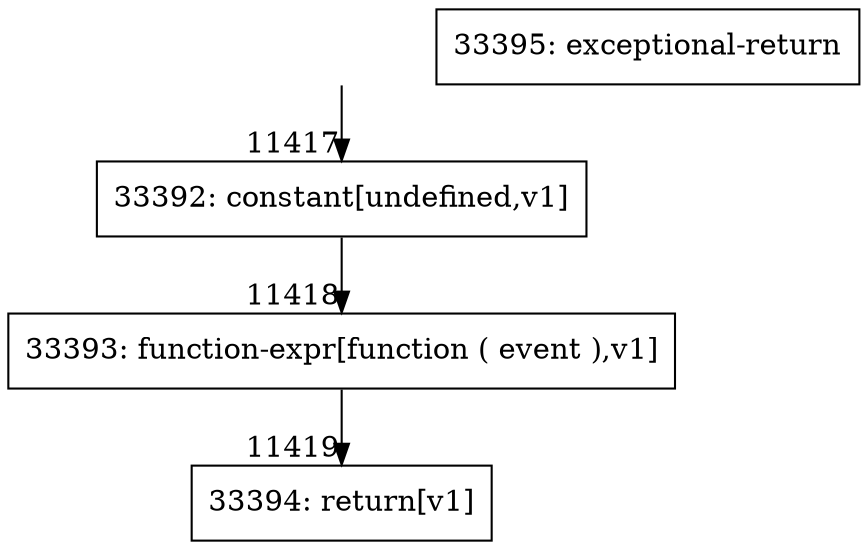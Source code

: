 digraph {
rankdir="TD"
BB_entry849[shape=none,label=""];
BB_entry849 -> BB11417 [tailport=s, headport=n, headlabel="    11417"]
BB11417 [shape=record label="{33392: constant[undefined,v1]}" ] 
BB11417 -> BB11418 [tailport=s, headport=n, headlabel="      11418"]
BB11418 [shape=record label="{33393: function-expr[function ( event ),v1]}" ] 
BB11418 -> BB11419 [tailport=s, headport=n, headlabel="      11419"]
BB11419 [shape=record label="{33394: return[v1]}" ] 
BB11420 [shape=record label="{33395: exceptional-return}" ] 
//#$~ 15988
}
